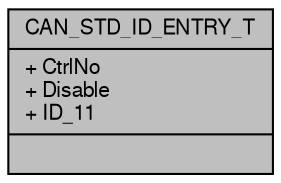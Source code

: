digraph "CAN_STD_ID_ENTRY_T"
{
  edge [fontname="FreeSans",fontsize="10",labelfontname="FreeSans",labelfontsize="10"];
  node [fontname="FreeSans",fontsize="10",shape=record];
  Node1 [label="{CAN_STD_ID_ENTRY_T\n|+ CtrlNo\l+ Disable\l+ ID_11\l|}",height=0.2,width=0.4,color="black", fillcolor="grey75", style="filled", fontcolor="black"];
}
